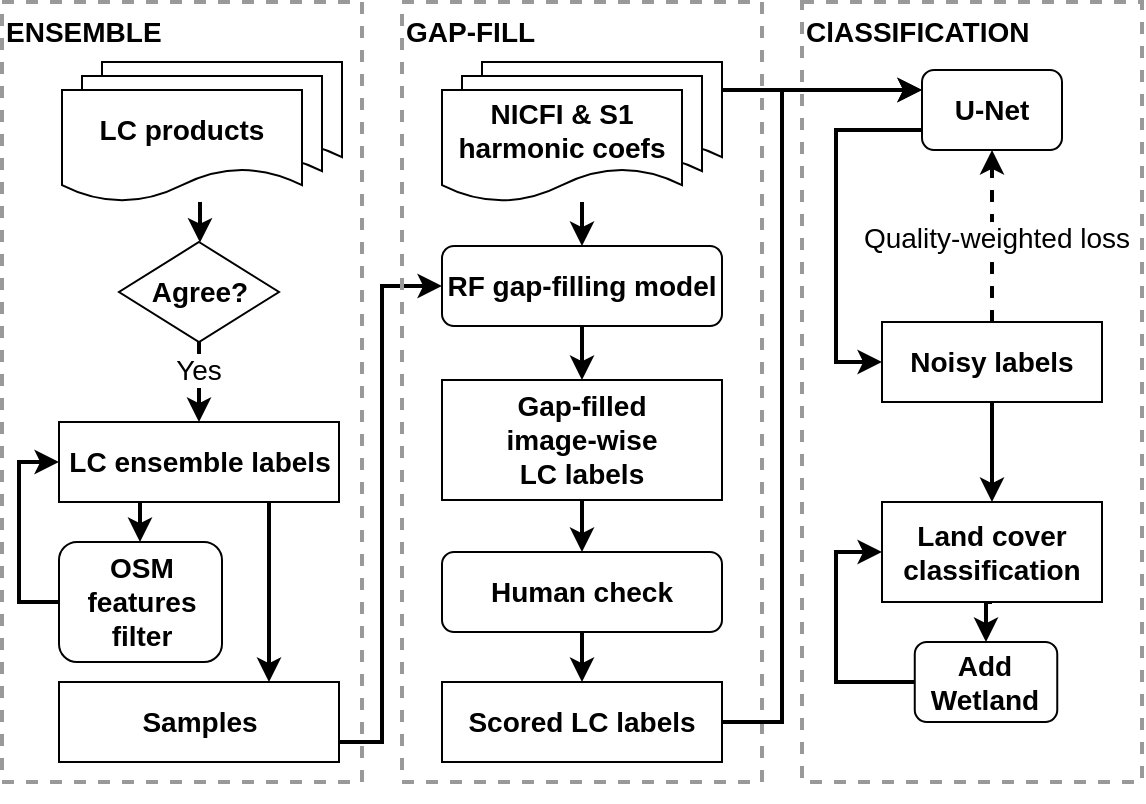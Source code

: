 <mxfile version="13.9.9" type="device"><diagram id="kgpKYQtTHZ0yAKxKKP6v" name="Page-1"><mxGraphModel dx="1092" dy="838" grid="1" gridSize="10" guides="1" tooltips="1" connect="1" arrows="1" fold="1" page="1" pageScale="1" pageWidth="850" pageHeight="1100" math="0" shadow="0"><root><mxCell id="0"/><mxCell id="1" parent="0"/><mxCell id="TevniWUGB_PyBH1SnQ6u-62" value="ClASSIFICATION" style="rounded=0;whiteSpace=wrap;html=1;fontSize=14;align=left;verticalAlign=top;dashed=1;fontColor=#000000;fillColor=none;strokeWidth=2;fontStyle=1;strokeColor=#999999;" parent="1" vertex="1"><mxGeometry x="510" y="110" width="170" height="390" as="geometry"/></mxCell><mxCell id="TevniWUGB_PyBH1SnQ6u-15" value="" style="edgeStyle=orthogonalEdgeStyle;rounded=0;orthogonalLoop=1;jettySize=auto;html=1;fontSize=14;strokeWidth=2;entryX=0;entryY=0.5;entryDx=0;entryDy=0;" parent="1" source="TevniWUGB_PyBH1SnQ6u-7" target="TevniWUGB_PyBH1SnQ6u-13" edge="1"><mxGeometry relative="1" as="geometry"><Array as="points"><mxPoint x="300" y="480"/><mxPoint x="300" y="252"/></Array></mxGeometry></mxCell><mxCell id="TevniWUGB_PyBH1SnQ6u-9" value="" style="group" parent="1" vertex="1" connectable="0"><mxGeometry x="330" y="140" width="170" height="370" as="geometry"/></mxCell><mxCell id="TevniWUGB_PyBH1SnQ6u-37" value="GAP-FILL" style="rounded=0;whiteSpace=wrap;html=1;fontSize=14;align=left;verticalAlign=top;dashed=1;fontColor=#000000;fillColor=none;strokeWidth=2;fontStyle=1;strokeColor=#999999;" parent="TevniWUGB_PyBH1SnQ6u-9" vertex="1"><mxGeometry x="-20" y="-30" width="180" height="390" as="geometry"/></mxCell><mxCell id="TevniWUGB_PyBH1SnQ6u-10" value="" style="shape=document;whiteSpace=wrap;html=1;boundedLbl=1;" parent="TevniWUGB_PyBH1SnQ6u-9" vertex="1"><mxGeometry x="20" width="120" height="56" as="geometry"/></mxCell><mxCell id="TevniWUGB_PyBH1SnQ6u-11" value="" style="shape=document;whiteSpace=wrap;html=1;boundedLbl=1;" parent="TevniWUGB_PyBH1SnQ6u-9" vertex="1"><mxGeometry x="10" y="7" width="120" height="56" as="geometry"/></mxCell><mxCell id="TevniWUGB_PyBH1SnQ6u-12" value="NICFI &amp;amp; S1 harmonic coefs" style="shape=document;whiteSpace=wrap;html=1;boundedLbl=1;fontSize=14;fontStyle=1" parent="TevniWUGB_PyBH1SnQ6u-9" vertex="1"><mxGeometry y="14" width="120" height="56" as="geometry"/></mxCell><mxCell id="TevniWUGB_PyBH1SnQ6u-19" value="" style="edgeStyle=orthogonalEdgeStyle;rounded=0;orthogonalLoop=1;jettySize=auto;html=1;fontSize=14;strokeWidth=2;" parent="1" source="TevniWUGB_PyBH1SnQ6u-13" target="TevniWUGB_PyBH1SnQ6u-18" edge="1"><mxGeometry relative="1" as="geometry"/></mxCell><mxCell id="TevniWUGB_PyBH1SnQ6u-13" value="RF gap-filling model" style="rounded=1;whiteSpace=wrap;html=1;fontSize=14;fontStyle=1" parent="1" vertex="1"><mxGeometry x="330" y="232" width="140" height="40" as="geometry"/></mxCell><mxCell id="TevniWUGB_PyBH1SnQ6u-14" value="" style="edgeStyle=orthogonalEdgeStyle;rounded=0;orthogonalLoop=1;jettySize=auto;html=1;fontSize=14;strokeWidth=2;" parent="1" source="TevniWUGB_PyBH1SnQ6u-12" target="TevniWUGB_PyBH1SnQ6u-13" edge="1"><mxGeometry relative="1" as="geometry"><Array as="points"><mxPoint x="400" y="220"/><mxPoint x="400" y="220"/></Array></mxGeometry></mxCell><mxCell id="TevniWUGB_PyBH1SnQ6u-22" value="" style="edgeStyle=orthogonalEdgeStyle;rounded=0;orthogonalLoop=1;jettySize=auto;html=1;fontSize=14;strokeWidth=2;" parent="1" source="TevniWUGB_PyBH1SnQ6u-17" target="TevniWUGB_PyBH1SnQ6u-21" edge="1"><mxGeometry relative="1" as="geometry"/></mxCell><mxCell id="TevniWUGB_PyBH1SnQ6u-17" value="Human check" style="rounded=1;whiteSpace=wrap;html=1;fontSize=14;fontStyle=1" parent="1" vertex="1"><mxGeometry x="330" y="385" width="140" height="40" as="geometry"/></mxCell><mxCell id="TevniWUGB_PyBH1SnQ6u-20" value="" style="edgeStyle=orthogonalEdgeStyle;rounded=0;orthogonalLoop=1;jettySize=auto;html=1;fontSize=14;strokeWidth=2;" parent="1" source="TevniWUGB_PyBH1SnQ6u-18" target="TevniWUGB_PyBH1SnQ6u-17" edge="1"><mxGeometry relative="1" as="geometry"/></mxCell><mxCell id="TevniWUGB_PyBH1SnQ6u-18" value="Gap-filled &lt;br&gt;image-wise &lt;br&gt;LC labels" style="rounded=0;whiteSpace=wrap;html=1;fontSize=14;fontStyle=1" parent="1" vertex="1"><mxGeometry x="330" y="299" width="140" height="60" as="geometry"/></mxCell><mxCell id="TevniWUGB_PyBH1SnQ6u-53" style="edgeStyle=orthogonalEdgeStyle;rounded=0;orthogonalLoop=1;jettySize=auto;html=1;exitX=1;exitY=0.5;exitDx=0;exitDy=0;entryX=0;entryY=0.25;entryDx=0;entryDy=0;fontSize=14;strokeWidth=2;" parent="1" source="TevniWUGB_PyBH1SnQ6u-21" target="TevniWUGB_PyBH1SnQ6u-38" edge="1"><mxGeometry relative="1" as="geometry"><Array as="points"><mxPoint x="500" y="470"/><mxPoint x="500" y="154"/></Array></mxGeometry></mxCell><mxCell id="TevniWUGB_PyBH1SnQ6u-21" value="Scored LC labels" style="rounded=0;whiteSpace=wrap;html=1;fontSize=14;fontStyle=1" parent="1" vertex="1"><mxGeometry x="330" y="450" width="140" height="40" as="geometry"/></mxCell><mxCell id="TevniWUGB_PyBH1SnQ6u-24" value="ENSEMBLE" style="rounded=0;whiteSpace=wrap;html=1;fontSize=14;align=left;verticalAlign=top;dashed=1;fontColor=#000000;fillColor=none;strokeWidth=2;fontStyle=1;strokeColor=#999999;" parent="1" vertex="1"><mxGeometry x="110" y="110" width="180" height="390" as="geometry"/></mxCell><mxCell id="TevniWUGB_PyBH1SnQ6u-7" value="Samples" style="rounded=0;whiteSpace=wrap;html=1;fontSize=14;fontStyle=1" parent="1" vertex="1"><mxGeometry x="138.5" y="450" width="140" height="40" as="geometry"/></mxCell><mxCell id="TevniWUGB_PyBH1SnQ6u-34" value="" style="edgeStyle=orthogonalEdgeStyle;rounded=0;orthogonalLoop=1;jettySize=auto;html=1;fontSize=14;strokeWidth=2;" parent="1" source="TevniWUGB_PyBH1SnQ6u-5" target="TevniWUGB_PyBH1SnQ6u-31" edge="1"><mxGeometry relative="1" as="geometry"><Array as="points"><mxPoint x="179" y="370"/><mxPoint x="179" y="370"/></Array></mxGeometry></mxCell><mxCell id="TevniWUGB_PyBH1SnQ6u-36" value="" style="edgeStyle=orthogonalEdgeStyle;rounded=0;orthogonalLoop=1;jettySize=auto;html=1;fontSize=14;strokeWidth=2;entryX=0.75;entryY=0;entryDx=0;entryDy=0;exitX=0.75;exitY=1;exitDx=0;exitDy=0;" parent="1" source="TevniWUGB_PyBH1SnQ6u-5" target="TevniWUGB_PyBH1SnQ6u-7" edge="1"><mxGeometry relative="1" as="geometry"/></mxCell><mxCell id="TevniWUGB_PyBH1SnQ6u-5" value="LC ensemble labels" style="rounded=0;whiteSpace=wrap;html=1;fontSize=14;fontStyle=1" parent="1" vertex="1"><mxGeometry x="138.5" y="320" width="140" height="40" as="geometry"/></mxCell><mxCell id="TevniWUGB_PyBH1SnQ6u-29" value="" style="edgeStyle=orthogonalEdgeStyle;rounded=0;orthogonalLoop=1;jettySize=auto;html=1;fontSize=14;strokeWidth=2;" parent="1" source="TevniWUGB_PyBH1SnQ6u-26" target="TevniWUGB_PyBH1SnQ6u-5" edge="1"><mxGeometry relative="1" as="geometry"/></mxCell><mxCell id="TevniWUGB_PyBH1SnQ6u-30" value="Yes" style="edgeLabel;html=1;align=center;verticalAlign=middle;resizable=0;points=[];fontSize=14;" parent="TevniWUGB_PyBH1SnQ6u-29" vertex="1" connectable="0"><mxGeometry x="0.2" y="-1" relative="1" as="geometry"><mxPoint y="-10" as="offset"/></mxGeometry></mxCell><mxCell id="TevniWUGB_PyBH1SnQ6u-26" value="Agree?" style="rhombus;whiteSpace=wrap;html=1;fontSize=14;strokeWidth=1;fillColor=none;fontStyle=1" parent="1" vertex="1"><mxGeometry x="168.5" y="230" width="80" height="50" as="geometry"/></mxCell><mxCell id="TevniWUGB_PyBH1SnQ6u-27" value="" style="group" parent="1" vertex="1" connectable="0"><mxGeometry x="140" y="140" width="140" height="70" as="geometry"/></mxCell><mxCell id="TevniWUGB_PyBH1SnQ6u-1" value="" style="shape=document;whiteSpace=wrap;html=1;boundedLbl=1;" parent="TevniWUGB_PyBH1SnQ6u-27" vertex="1"><mxGeometry x="20" width="120" height="56" as="geometry"/></mxCell><mxCell id="TevniWUGB_PyBH1SnQ6u-2" value="" style="shape=document;whiteSpace=wrap;html=1;boundedLbl=1;" parent="TevniWUGB_PyBH1SnQ6u-27" vertex="1"><mxGeometry x="10" y="7" width="120" height="56" as="geometry"/></mxCell><mxCell id="TevniWUGB_PyBH1SnQ6u-3" value="LC products" style="shape=document;whiteSpace=wrap;html=1;boundedLbl=1;fontSize=14;fontStyle=1" parent="TevniWUGB_PyBH1SnQ6u-27" vertex="1"><mxGeometry y="14" width="120" height="56" as="geometry"/></mxCell><mxCell id="TevniWUGB_PyBH1SnQ6u-28" value="" style="edgeStyle=orthogonalEdgeStyle;rounded=0;orthogonalLoop=1;jettySize=auto;html=1;fontSize=14;strokeWidth=2;" parent="1" source="TevniWUGB_PyBH1SnQ6u-3" target="TevniWUGB_PyBH1SnQ6u-26" edge="1"><mxGeometry relative="1" as="geometry"><Array as="points"><mxPoint x="209" y="220"/><mxPoint x="209" y="220"/></Array></mxGeometry></mxCell><mxCell id="TevniWUGB_PyBH1SnQ6u-35" style="edgeStyle=orthogonalEdgeStyle;rounded=0;orthogonalLoop=1;jettySize=auto;html=1;exitX=0;exitY=0.5;exitDx=0;exitDy=0;entryX=0;entryY=0.5;entryDx=0;entryDy=0;fontSize=14;strokeWidth=2;" parent="1" source="TevniWUGB_PyBH1SnQ6u-31" target="TevniWUGB_PyBH1SnQ6u-5" edge="1"><mxGeometry relative="1" as="geometry"/></mxCell><mxCell id="TevniWUGB_PyBH1SnQ6u-31" value="OSM features filter" style="rounded=1;whiteSpace=wrap;html=1;fontSize=14;fontStyle=1" parent="1" vertex="1"><mxGeometry x="138.5" y="380" width="81.5" height="60" as="geometry"/></mxCell><mxCell id="TevniWUGB_PyBH1SnQ6u-56" style="edgeStyle=orthogonalEdgeStyle;rounded=0;orthogonalLoop=1;jettySize=auto;html=1;exitX=0;exitY=0.75;exitDx=0;exitDy=0;entryX=0;entryY=0.5;entryDx=0;entryDy=0;fontSize=14;strokeWidth=2;" parent="1" source="TevniWUGB_PyBH1SnQ6u-38" target="TevniWUGB_PyBH1SnQ6u-41" edge="1"><mxGeometry relative="1" as="geometry"><Array as="points"><mxPoint x="527" y="174"/><mxPoint x="527" y="290"/></Array></mxGeometry></mxCell><mxCell id="TevniWUGB_PyBH1SnQ6u-38" value="U-Net" style="rounded=1;whiteSpace=wrap;html=1;fontSize=14;strokeColor=#000000;strokeWidth=1;fillColor=none;fontStyle=1" parent="1" vertex="1"><mxGeometry x="570" y="144" width="70" height="40" as="geometry"/></mxCell><mxCell id="KJv8JjV1p4wV-yg1aWmk-1" style="edgeStyle=orthogonalEdgeStyle;rounded=0;orthogonalLoop=1;jettySize=auto;html=1;exitX=0.5;exitY=0;exitDx=0;exitDy=0;entryX=0.5;entryY=1;entryDx=0;entryDy=0;strokeWidth=2;dashed=1;" parent="1" source="TevniWUGB_PyBH1SnQ6u-41" target="TevniWUGB_PyBH1SnQ6u-38" edge="1"><mxGeometry relative="1" as="geometry"/></mxCell><mxCell id="KJv8JjV1p4wV-yg1aWmk-2" value="Quality-weighted loss" style="edgeLabel;html=1;align=center;verticalAlign=middle;resizable=0;points=[];fontSize=14;" parent="KJv8JjV1p4wV-yg1aWmk-1" vertex="1" connectable="0"><mxGeometry x="-0.023" y="-2" relative="1" as="geometry"><mxPoint as="offset"/></mxGeometry></mxCell><mxCell id="Fy_tR7PB6F2LGnbFSmyI-1" style="edgeStyle=orthogonalEdgeStyle;rounded=0;orthogonalLoop=1;jettySize=auto;html=1;exitX=0.5;exitY=1;exitDx=0;exitDy=0;entryX=0.5;entryY=0;entryDx=0;entryDy=0;strokeWidth=2;" parent="1" source="TevniWUGB_PyBH1SnQ6u-41" target="TevniWUGB_PyBH1SnQ6u-58" edge="1"><mxGeometry relative="1" as="geometry"/></mxCell><mxCell id="TevniWUGB_PyBH1SnQ6u-41" value="Noisy labels" style="rounded=0;whiteSpace=wrap;html=1;fontSize=14;fontStyle=1" parent="1" vertex="1"><mxGeometry x="550" y="270" width="110" height="40" as="geometry"/></mxCell><mxCell id="TevniWUGB_PyBH1SnQ6u-52" style="edgeStyle=orthogonalEdgeStyle;rounded=0;orthogonalLoop=1;jettySize=auto;html=1;exitX=1;exitY=0.25;exitDx=0;exitDy=0;entryX=0;entryY=0.25;entryDx=0;entryDy=0;fontSize=14;strokeWidth=2;" parent="1" source="TevniWUGB_PyBH1SnQ6u-10" target="TevniWUGB_PyBH1SnQ6u-38" edge="1"><mxGeometry relative="1" as="geometry"/></mxCell><mxCell id="KJv8JjV1p4wV-yg1aWmk-6" style="edgeStyle=orthogonalEdgeStyle;rounded=0;orthogonalLoop=1;jettySize=auto;html=1;exitX=0.5;exitY=1;exitDx=0;exitDy=0;entryX=0.5;entryY=0;entryDx=0;entryDy=0;fontSize=14;strokeWidth=2;" parent="1" source="TevniWUGB_PyBH1SnQ6u-58" target="KJv8JjV1p4wV-yg1aWmk-5" edge="1"><mxGeometry relative="1" as="geometry"/></mxCell><mxCell id="TevniWUGB_PyBH1SnQ6u-58" value="Land cover classification" style="rounded=0;whiteSpace=wrap;html=1;fontSize=14;fontStyle=1" parent="1" vertex="1"><mxGeometry x="550" y="360" width="110" height="50" as="geometry"/></mxCell><mxCell id="KJv8JjV1p4wV-yg1aWmk-8" style="edgeStyle=orthogonalEdgeStyle;rounded=0;orthogonalLoop=1;jettySize=auto;html=1;exitX=0;exitY=0.5;exitDx=0;exitDy=0;entryX=0;entryY=0.5;entryDx=0;entryDy=0;fontSize=14;strokeWidth=2;" parent="1" source="KJv8JjV1p4wV-yg1aWmk-5" target="TevniWUGB_PyBH1SnQ6u-58" edge="1"><mxGeometry relative="1" as="geometry"><Array as="points"><mxPoint x="527" y="450"/><mxPoint x="527" y="385"/></Array></mxGeometry></mxCell><mxCell id="KJv8JjV1p4wV-yg1aWmk-5" value="Add Wetland" style="rounded=1;whiteSpace=wrap;html=1;fontSize=14;fontStyle=1" parent="1" vertex="1"><mxGeometry x="566.38" y="430" width="71.25" height="40" as="geometry"/></mxCell></root></mxGraphModel></diagram></mxfile>